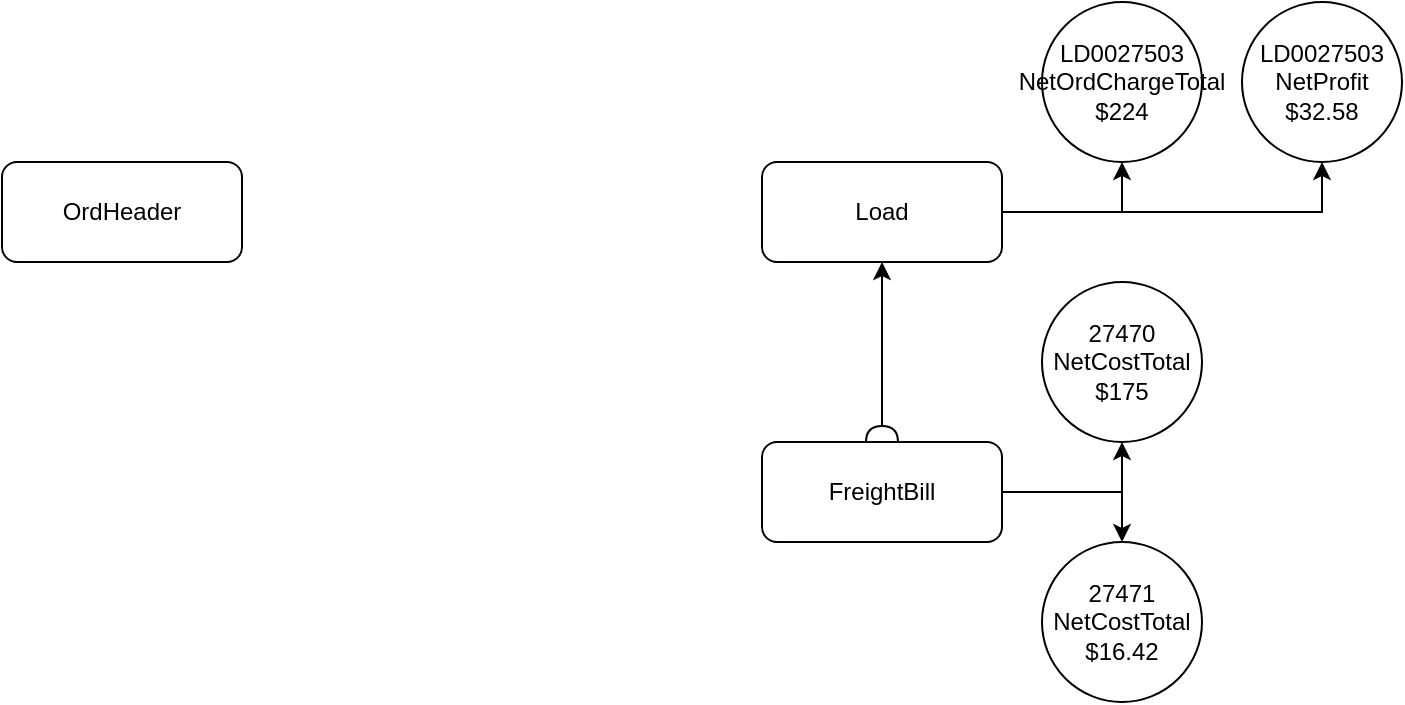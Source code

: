 <mxfile version="21.3.7" type="github">
  <diagram name="Page-1" id="8Q9vwhblvsr01mD_L3pp">
    <mxGraphModel dx="1434" dy="796" grid="1" gridSize="10" guides="1" tooltips="1" connect="1" arrows="1" fold="1" page="1" pageScale="1" pageWidth="850" pageHeight="1100" math="0" shadow="0">
      <root>
        <mxCell id="0" />
        <mxCell id="1" parent="0" />
        <mxCell id="z7cHQJWCjloO6cVpjgGA-11" style="edgeStyle=orthogonalEdgeStyle;rounded=0;orthogonalLoop=1;jettySize=auto;html=1;exitX=1;exitY=0.5;exitDx=0;exitDy=0;entryX=0.5;entryY=1;entryDx=0;entryDy=0;" edge="1" parent="1" source="LDpO2g6yWij9Ua8q1Jdr-1" target="z7cHQJWCjloO6cVpjgGA-5">
          <mxGeometry relative="1" as="geometry" />
        </mxCell>
        <mxCell id="z7cHQJWCjloO6cVpjgGA-12" style="edgeStyle=orthogonalEdgeStyle;rounded=0;orthogonalLoop=1;jettySize=auto;html=1;exitX=1;exitY=0.5;exitDx=0;exitDy=0;entryX=0.5;entryY=1;entryDx=0;entryDy=0;" edge="1" parent="1" source="LDpO2g6yWij9Ua8q1Jdr-1" target="z7cHQJWCjloO6cVpjgGA-7">
          <mxGeometry relative="1" as="geometry" />
        </mxCell>
        <mxCell id="LDpO2g6yWij9Ua8q1Jdr-1" value="Load" style="rounded=1;whiteSpace=wrap;html=1;" parent="1" vertex="1">
          <mxGeometry x="500" y="200" width="120" height="50" as="geometry" />
        </mxCell>
        <mxCell id="z7cHQJWCjloO6cVpjgGA-3" style="edgeStyle=orthogonalEdgeStyle;rounded=0;orthogonalLoop=1;jettySize=auto;html=1;entryX=0.5;entryY=1;entryDx=0;entryDy=0;startArrow=halfCircle;startFill=0;" edge="1" parent="1" source="z7cHQJWCjloO6cVpjgGA-1" target="LDpO2g6yWij9Ua8q1Jdr-1">
          <mxGeometry relative="1" as="geometry" />
        </mxCell>
        <mxCell id="z7cHQJWCjloO6cVpjgGA-16" style="edgeStyle=orthogonalEdgeStyle;rounded=0;orthogonalLoop=1;jettySize=auto;html=1;exitX=1;exitY=0.5;exitDx=0;exitDy=0;entryX=0.5;entryY=1;entryDx=0;entryDy=0;" edge="1" parent="1" source="z7cHQJWCjloO6cVpjgGA-1" target="z7cHQJWCjloO6cVpjgGA-13">
          <mxGeometry relative="1" as="geometry" />
        </mxCell>
        <mxCell id="z7cHQJWCjloO6cVpjgGA-19" style="edgeStyle=orthogonalEdgeStyle;rounded=0;orthogonalLoop=1;jettySize=auto;html=1;exitX=1;exitY=0.5;exitDx=0;exitDy=0;entryX=0.5;entryY=0;entryDx=0;entryDy=0;" edge="1" parent="1" source="z7cHQJWCjloO6cVpjgGA-1" target="z7cHQJWCjloO6cVpjgGA-15">
          <mxGeometry relative="1" as="geometry" />
        </mxCell>
        <mxCell id="z7cHQJWCjloO6cVpjgGA-1" value="FreightBill" style="rounded=1;whiteSpace=wrap;html=1;" vertex="1" parent="1">
          <mxGeometry x="500" y="340" width="120" height="50" as="geometry" />
        </mxCell>
        <mxCell id="z7cHQJWCjloO6cVpjgGA-5" value="LD0027503&lt;br&gt;NetOrdChargeTotal&lt;br&gt;$224" style="ellipse;whiteSpace=wrap;html=1;aspect=fixed;" vertex="1" parent="1">
          <mxGeometry x="640" y="120" width="80" height="80" as="geometry" />
        </mxCell>
        <mxCell id="z7cHQJWCjloO6cVpjgGA-7" value="LD0027503&lt;br&gt;NetProfit&lt;br&gt;$32.58" style="ellipse;whiteSpace=wrap;html=1;aspect=fixed;" vertex="1" parent="1">
          <mxGeometry x="740" y="120" width="80" height="80" as="geometry" />
        </mxCell>
        <mxCell id="z7cHQJWCjloO6cVpjgGA-13" value="27470&lt;br&gt;NetCostTotal&lt;br&gt;$175" style="ellipse;whiteSpace=wrap;html=1;aspect=fixed;" vertex="1" parent="1">
          <mxGeometry x="640" y="260" width="80" height="80" as="geometry" />
        </mxCell>
        <mxCell id="z7cHQJWCjloO6cVpjgGA-15" value="27471&lt;br&gt;NetCostTotal&lt;br&gt;$16.42" style="ellipse;whiteSpace=wrap;html=1;aspect=fixed;" vertex="1" parent="1">
          <mxGeometry x="640" y="390" width="80" height="80" as="geometry" />
        </mxCell>
        <mxCell id="z7cHQJWCjloO6cVpjgGA-21" value="OrdHeader" style="rounded=1;whiteSpace=wrap;html=1;" vertex="1" parent="1">
          <mxGeometry x="120" y="200" width="120" height="50" as="geometry" />
        </mxCell>
      </root>
    </mxGraphModel>
  </diagram>
</mxfile>

